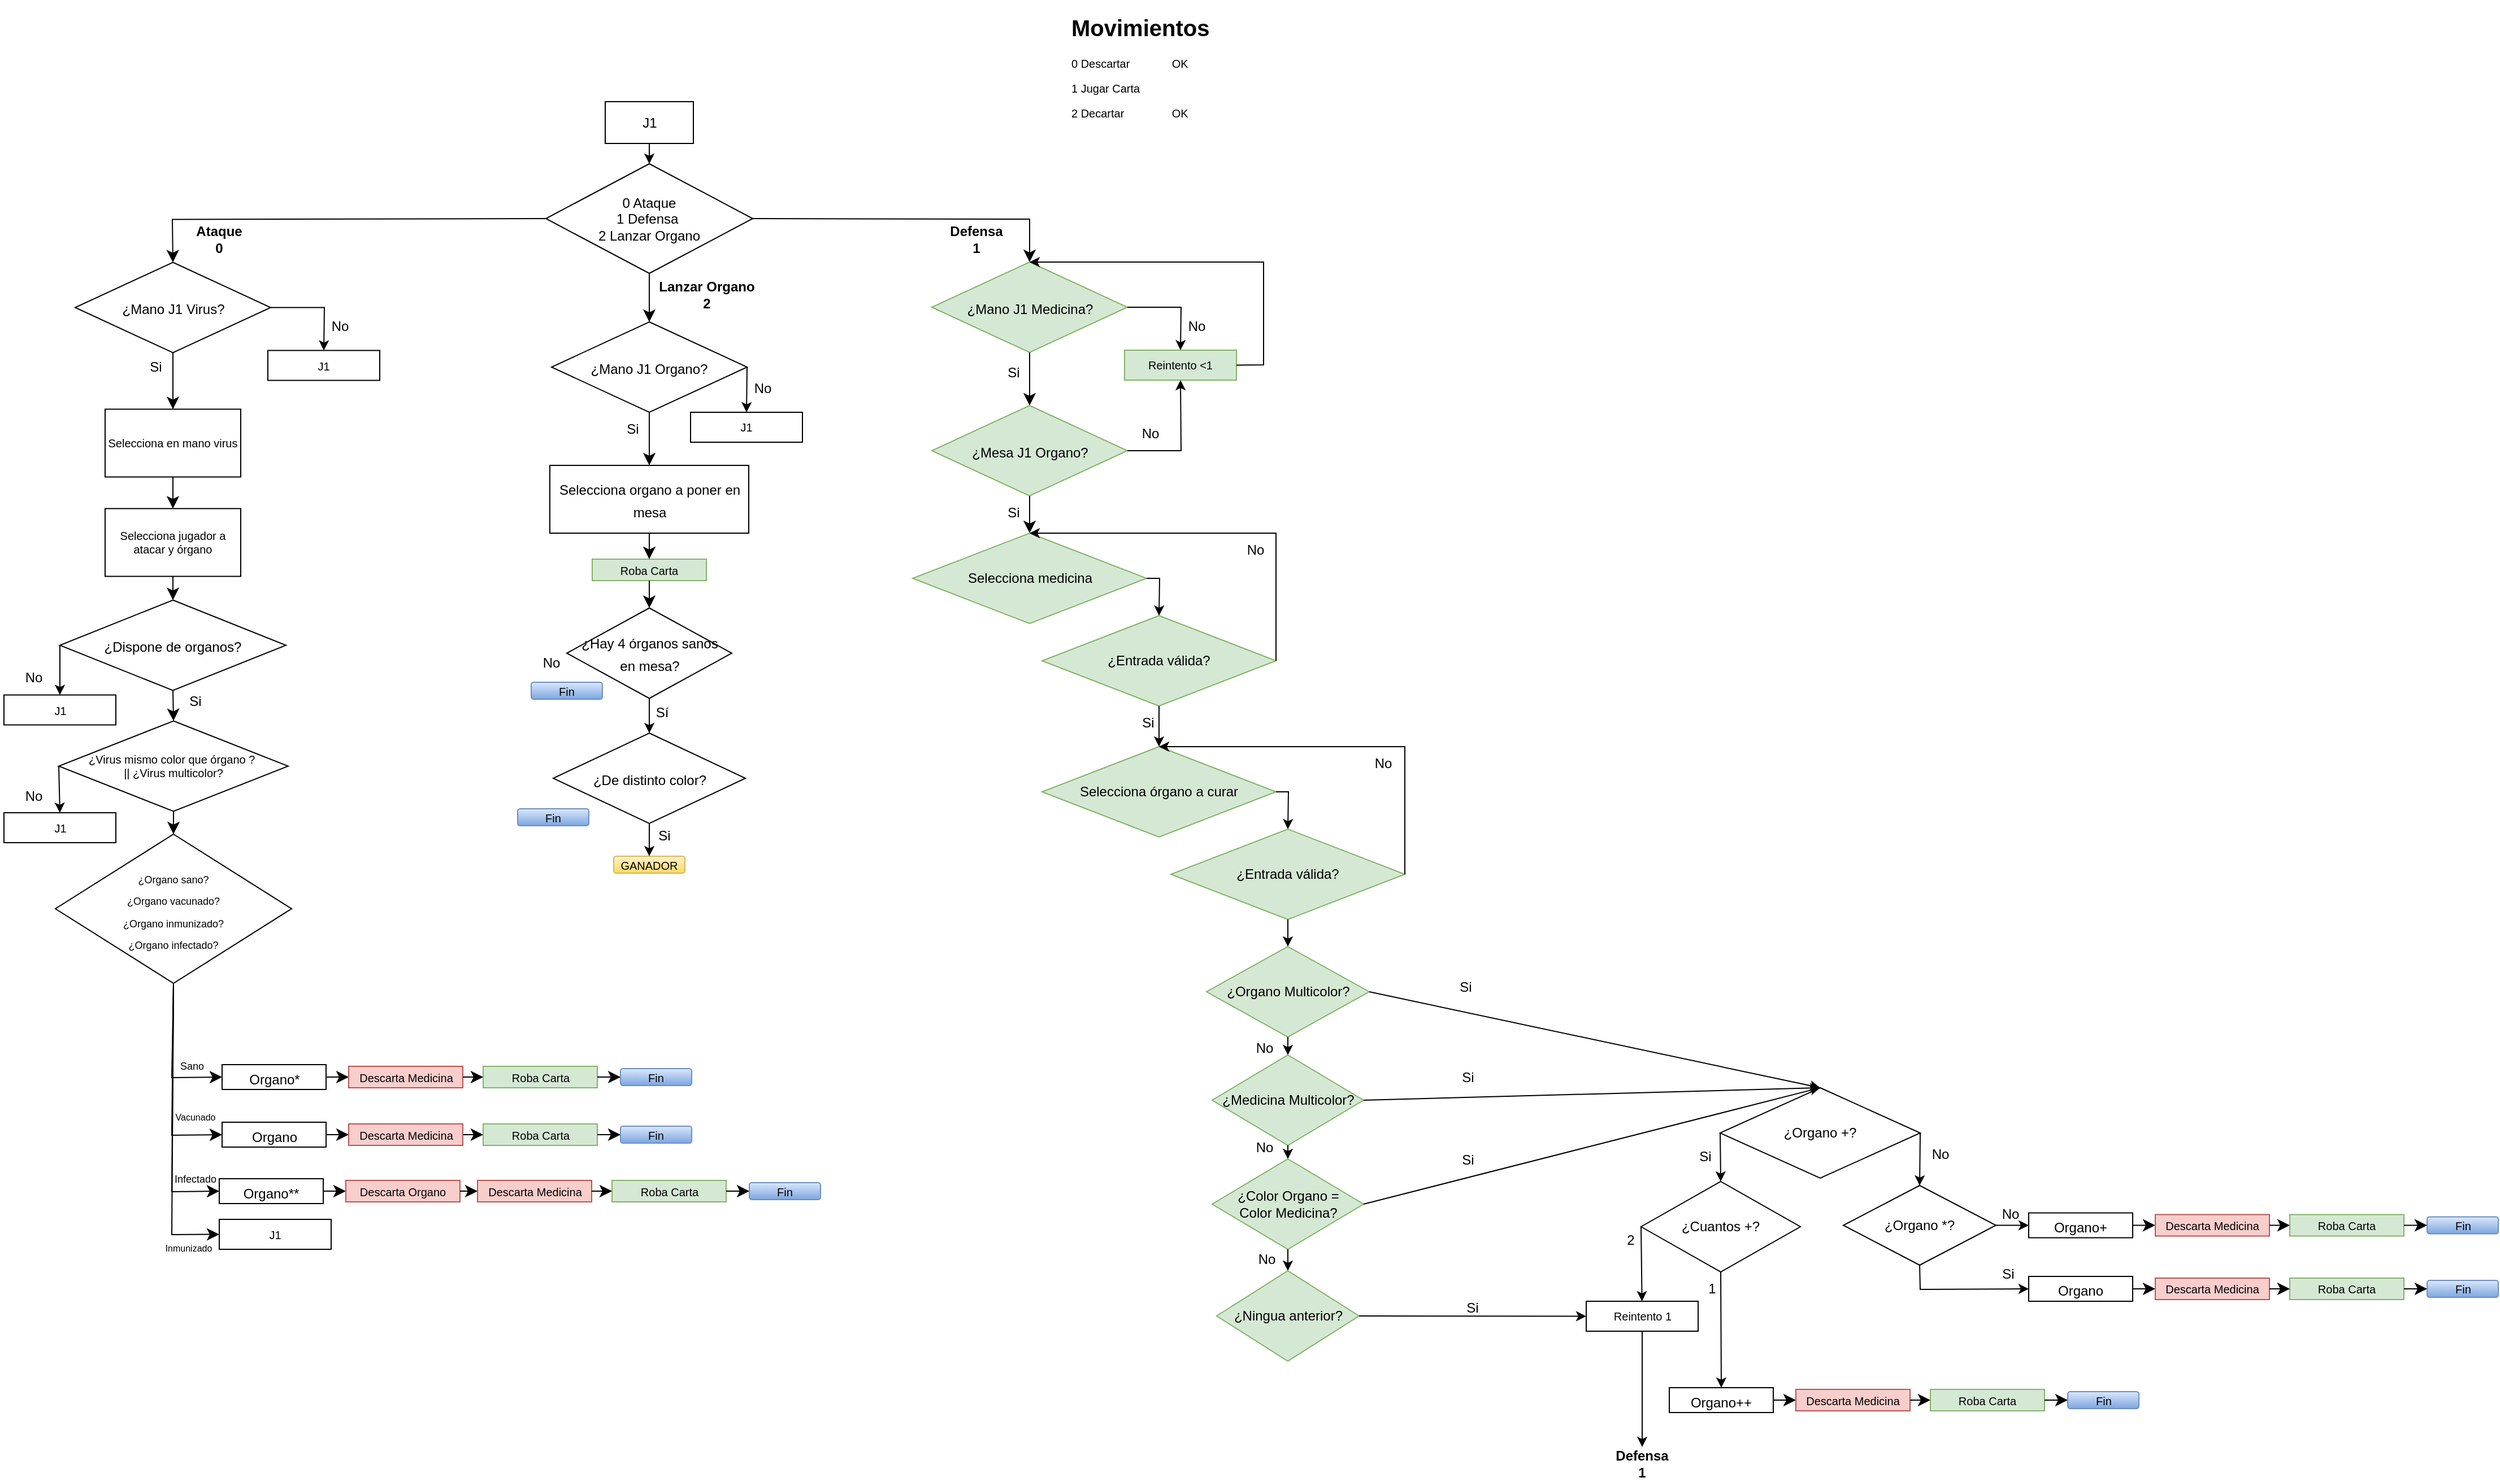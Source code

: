 <mxfile version="22.0.8" type="device">
  <diagram id="DTverVttlDTBrXVBLfVz" name="Página-1">
    <mxGraphModel dx="2035" dy="1084" grid="0" gridSize="10" guides="1" tooltips="1" connect="1" arrows="1" fold="1" page="0" pageScale="1" pageWidth="827" pageHeight="1169" math="0" shadow="0">
      <root>
        <mxCell id="0" />
        <mxCell id="1" parent="0" />
        <mxCell id="Z-ogfSPe9vWLpHwpSJG5-8" value="&lt;b&gt;Defensa&lt;br&gt;1&lt;br&gt;&lt;/b&gt;" style="text;html=1;strokeColor=none;fillColor=none;align=center;verticalAlign=middle;whiteSpace=wrap;rounded=0;" parent="1" vertex="1">
          <mxGeometry x="209" y="168" width="60" height="30" as="geometry" />
        </mxCell>
        <mxCell id="Z-ogfSPe9vWLpHwpSJG5-56" value="&lt;h1&gt;Movimientos&lt;/h1&gt;&lt;p&gt;0 Descartar&lt;span style=&quot;white-space: pre;&quot;&gt;&#x9;&lt;/span&gt;&lt;span style=&quot;white-space: pre;&quot;&gt;&#x9;&lt;/span&gt;OK&lt;/p&gt;&lt;p&gt;1 Jugar Carta&lt;span style=&quot;white-space: pre;&quot;&gt;&#x9;&lt;/span&gt;&lt;span style=&quot;white-space: pre;&quot;&gt;&#x9;&lt;/span&gt;&lt;/p&gt;&lt;p&gt;2 Decartar&lt;span style=&quot;white-space: pre;&quot;&gt;&#x9;&lt;/span&gt;&lt;span style=&quot;white-space: pre;&quot;&gt;&#x9;&lt;/span&gt;OK&lt;/p&gt;" style="text;html=1;strokeColor=none;fillColor=none;spacing=5;spacingTop=-20;whiteSpace=wrap;overflow=hidden;rounded=0;fontSize=10;" parent="1" vertex="1">
          <mxGeometry x="318" y="-19" width="190" height="120" as="geometry" />
        </mxCell>
        <mxCell id="TgOCkQb1jk0l3Reb4bXe-6" value="0 Ataque&lt;br style=&quot;border-color: var(--border-color); font-size: 16px;&quot;&gt;&lt;font style=&quot;font-size: 12px;&quot;&gt;1 Defensa&amp;nbsp;&lt;br style=&quot;border-color: var(--border-color);&quot;&gt;2 Lanzar Organo&lt;/font&gt;" style="rhombus;whiteSpace=wrap;html=1;" parent="1" vertex="1">
          <mxGeometry x="-142" y="116" width="183" height="97" as="geometry" />
        </mxCell>
        <mxCell id="TgOCkQb1jk0l3Reb4bXe-10" value="J1" style="rounded=0;whiteSpace=wrap;html=1;" parent="1" vertex="1">
          <mxGeometry x="-89.5" y="61" width="78" height="37" as="geometry" />
        </mxCell>
        <mxCell id="TgOCkQb1jk0l3Reb4bXe-11" value="" style="endArrow=classic;html=1;rounded=0;exitX=0.5;exitY=1;exitDx=0;exitDy=0;entryX=0.5;entryY=0;entryDx=0;entryDy=0;" parent="1" source="TgOCkQb1jk0l3Reb4bXe-10" target="TgOCkQb1jk0l3Reb4bXe-6" edge="1">
          <mxGeometry width="50" height="50" relative="1" as="geometry">
            <mxPoint x="-337.5" y="349" as="sourcePoint" />
            <mxPoint x="-50.5" y="100" as="targetPoint" />
          </mxGeometry>
        </mxCell>
        <mxCell id="TgOCkQb1jk0l3Reb4bXe-14" value="&lt;font style=&quot;font-size: 12px;&quot;&gt;¿Mano J1 Organo?&lt;/font&gt;" style="rhombus;whiteSpace=wrap;html=1;fontSize=16;" parent="1" vertex="1">
          <mxGeometry x="-137" y="256" width="173" height="80" as="geometry" />
        </mxCell>
        <mxCell id="TgOCkQb1jk0l3Reb4bXe-15" value="" style="endArrow=classic;html=1;rounded=0;fontSize=12;startSize=8;endSize=8;curved=1;exitX=0.5;exitY=1;exitDx=0;exitDy=0;" parent="1" source="TgOCkQb1jk0l3Reb4bXe-6" target="TgOCkQb1jk0l3Reb4bXe-14" edge="1">
          <mxGeometry width="50" height="50" relative="1" as="geometry">
            <mxPoint x="-157" y="578" as="sourcePoint" />
            <mxPoint x="-107" y="528" as="targetPoint" />
          </mxGeometry>
        </mxCell>
        <mxCell id="TgOCkQb1jk0l3Reb4bXe-16" value="&lt;b&gt;Lanzar Organo&lt;br&gt;2&lt;br&gt;&lt;/b&gt;" style="text;html=1;strokeColor=none;fillColor=none;align=center;verticalAlign=middle;whiteSpace=wrap;rounded=0;" parent="1" vertex="1">
          <mxGeometry x="-53" y="217" width="107" height="30" as="geometry" />
        </mxCell>
        <mxCell id="TgOCkQb1jk0l3Reb4bXe-19" value="J1" style="rounded=0;whiteSpace=wrap;html=1;fontSize=10;" parent="1" vertex="1">
          <mxGeometry x="-14" y="336" width="99" height="26.5" as="geometry" />
        </mxCell>
        <mxCell id="TgOCkQb1jk0l3Reb4bXe-20" value="" style="endArrow=classic;html=1;rounded=0;fontSize=10;exitX=1;exitY=0.5;exitDx=0;exitDy=0;entryX=0.5;entryY=0;entryDx=0;entryDy=0;" parent="1" source="TgOCkQb1jk0l3Reb4bXe-14" target="TgOCkQb1jk0l3Reb4bXe-19" edge="1">
          <mxGeometry width="50" height="50" relative="1" as="geometry">
            <mxPoint x="38" y="311" as="sourcePoint" />
            <mxPoint x="132.5" y="456.25" as="targetPoint" />
          </mxGeometry>
        </mxCell>
        <mxCell id="TgOCkQb1jk0l3Reb4bXe-21" value="No" style="text;html=1;strokeColor=none;fillColor=none;align=center;verticalAlign=middle;whiteSpace=wrap;rounded=0;" parent="1" vertex="1">
          <mxGeometry x="20" y="300" width="60" height="30" as="geometry" />
        </mxCell>
        <mxCell id="TgOCkQb1jk0l3Reb4bXe-22" value="" style="endArrow=classic;html=1;rounded=0;fontSize=12;startSize=8;endSize=8;curved=1;exitX=0.5;exitY=1;exitDx=0;exitDy=0;entryX=0.5;entryY=0;entryDx=0;entryDy=0;" parent="1" source="TgOCkQb1jk0l3Reb4bXe-14" target="TgOCkQb1jk0l3Reb4bXe-24" edge="1">
          <mxGeometry width="50" height="50" relative="1" as="geometry">
            <mxPoint x="-158" y="505" as="sourcePoint" />
            <mxPoint x="-50" y="407" as="targetPoint" />
          </mxGeometry>
        </mxCell>
        <mxCell id="TgOCkQb1jk0l3Reb4bXe-23" value="Si" style="text;html=1;strokeColor=none;fillColor=none;align=center;verticalAlign=middle;whiteSpace=wrap;rounded=0;" parent="1" vertex="1">
          <mxGeometry x="-95" y="336" width="60" height="30" as="geometry" />
        </mxCell>
        <mxCell id="TgOCkQb1jk0l3Reb4bXe-24" value="&lt;font style=&quot;font-size: 12px;&quot;&gt;Selecciona organo a poner en mesa&lt;/font&gt;" style="rounded=0;whiteSpace=wrap;html=1;fontSize=16;" parent="1" vertex="1">
          <mxGeometry x="-138.5" y="383" width="176" height="60" as="geometry" />
        </mxCell>
        <mxCell id="TgOCkQb1jk0l3Reb4bXe-25" value="&lt;font style=&quot;font-size: 12px;&quot;&gt;¿Hay 4 órganos sanos &lt;br&gt;en mesa?&lt;/font&gt;" style="rhombus;whiteSpace=wrap;html=1;fontSize=16;" parent="1" vertex="1">
          <mxGeometry x="-123.5" y="509.25" width="146" height="80" as="geometry" />
        </mxCell>
        <mxCell id="TgOCkQb1jk0l3Reb4bXe-27" value="Roba Carta" style="rounded=0;whiteSpace=wrap;html=1;fontSize=10;fillColor=#d5e8d4;strokeColor=#82b366;" parent="1" vertex="1">
          <mxGeometry x="-101" y="466" width="101" height="19" as="geometry" />
        </mxCell>
        <mxCell id="TgOCkQb1jk0l3Reb4bXe-28" value="" style="endArrow=classic;html=1;rounded=0;fontSize=12;startSize=8;endSize=8;curved=1;exitX=0.5;exitY=1;exitDx=0;exitDy=0;entryX=0.5;entryY=0;entryDx=0;entryDy=0;" parent="1" source="TgOCkQb1jk0l3Reb4bXe-24" target="TgOCkQb1jk0l3Reb4bXe-27" edge="1">
          <mxGeometry width="50" height="50" relative="1" as="geometry">
            <mxPoint x="-132" y="567" as="sourcePoint" />
            <mxPoint x="-82" y="517" as="targetPoint" />
          </mxGeometry>
        </mxCell>
        <mxCell id="TgOCkQb1jk0l3Reb4bXe-29" value="" style="endArrow=classic;html=1;rounded=0;fontSize=12;startSize=8;endSize=8;curved=1;exitX=0.5;exitY=1;exitDx=0;exitDy=0;entryX=0.5;entryY=0;entryDx=0;entryDy=0;" parent="1" source="TgOCkQb1jk0l3Reb4bXe-27" target="TgOCkQb1jk0l3Reb4bXe-25" edge="1">
          <mxGeometry width="50" height="50" relative="1" as="geometry">
            <mxPoint x="-232" y="578" as="sourcePoint" />
            <mxPoint x="-182" y="528" as="targetPoint" />
          </mxGeometry>
        </mxCell>
        <mxCell id="TgOCkQb1jk0l3Reb4bXe-30" value="Fin" style="rounded=1;whiteSpace=wrap;html=1;fontSize=10;fillColor=#dae8fc;gradientColor=#7ea6e0;strokeColor=#6c8ebf;" parent="1" vertex="1">
          <mxGeometry x="-155" y="575" width="63" height="15" as="geometry" />
        </mxCell>
        <mxCell id="TgOCkQb1jk0l3Reb4bXe-32" value="&lt;font style=&quot;font-size: 12px;&quot;&gt;No&lt;/font&gt;" style="text;html=1;strokeColor=none;fillColor=none;align=center;verticalAlign=middle;whiteSpace=wrap;rounded=0;fontSize=16;" parent="1" vertex="1">
          <mxGeometry x="-167" y="541" width="60" height="30" as="geometry" />
        </mxCell>
        <mxCell id="TgOCkQb1jk0l3Reb4bXe-33" value="" style="endArrow=classic;html=1;rounded=0;fontSize=10;exitX=0.5;exitY=1;exitDx=0;exitDy=0;entryX=0.5;entryY=0;entryDx=0;entryDy=0;" parent="1" source="TgOCkQb1jk0l3Reb4bXe-25" target="TgOCkQb1jk0l3Reb4bXe-36" edge="1">
          <mxGeometry width="50" height="50" relative="1" as="geometry">
            <mxPoint x="-49.5" y="595" as="sourcePoint" />
            <mxPoint x="-49" y="633" as="targetPoint" />
          </mxGeometry>
        </mxCell>
        <mxCell id="TgOCkQb1jk0l3Reb4bXe-34" value="Sí" style="text;html=1;strokeColor=none;fillColor=none;align=center;verticalAlign=middle;whiteSpace=wrap;rounded=0;" parent="1" vertex="1">
          <mxGeometry x="-69" y="587" width="60" height="30" as="geometry" />
        </mxCell>
        <mxCell id="TgOCkQb1jk0l3Reb4bXe-36" value="&lt;font style=&quot;font-size: 12px;&quot;&gt;¿De distinto color?&lt;/font&gt;" style="rhombus;whiteSpace=wrap;html=1;fontSize=16;" parent="1" vertex="1">
          <mxGeometry x="-135.5" y="620" width="170" height="80" as="geometry" />
        </mxCell>
        <mxCell id="TgOCkQb1jk0l3Reb4bXe-37" value="Fin" style="rounded=1;whiteSpace=wrap;html=1;fontSize=10;fillColor=#dae8fc;gradientColor=#7ea6e0;strokeColor=#6c8ebf;" parent="1" vertex="1">
          <mxGeometry x="-167" y="687" width="63" height="15" as="geometry" />
        </mxCell>
        <mxCell id="TgOCkQb1jk0l3Reb4bXe-41" value="GANADOR" style="rounded=1;whiteSpace=wrap;html=1;fontSize=10;fillColor=#fff2cc;strokeColor=#d6b656;gradientColor=#ffd966;" parent="1" vertex="1">
          <mxGeometry x="-82" y="729" width="63" height="15" as="geometry" />
        </mxCell>
        <mxCell id="TgOCkQb1jk0l3Reb4bXe-42" value="" style="endArrow=classic;html=1;rounded=0;fontSize=10;exitX=0.5;exitY=1;exitDx=0;exitDy=0;entryX=0.5;entryY=0;entryDx=0;entryDy=0;" parent="1" source="TgOCkQb1jk0l3Reb4bXe-36" target="TgOCkQb1jk0l3Reb4bXe-41" edge="1">
          <mxGeometry width="50" height="50" relative="1" as="geometry">
            <mxPoint x="-51" y="709" as="sourcePoint" />
            <mxPoint x="-197" y="784" as="targetPoint" />
          </mxGeometry>
        </mxCell>
        <mxCell id="TgOCkQb1jk0l3Reb4bXe-43" value="&lt;font style=&quot;font-size: 12px;&quot;&gt;Si&lt;/font&gt;" style="text;html=1;strokeColor=none;fillColor=none;align=center;verticalAlign=middle;whiteSpace=wrap;rounded=0;fontSize=16;" parent="1" vertex="1">
          <mxGeometry x="-67" y="694" width="60" height="30" as="geometry" />
        </mxCell>
        <mxCell id="TgOCkQb1jk0l3Reb4bXe-44" value="&lt;font style=&quot;font-size: 12px;&quot;&gt;¿Mano J1 Medicina?&lt;/font&gt;" style="rhombus;whiteSpace=wrap;html=1;fontSize=16;fillColor=#d5e8d4;strokeColor=#82b366;" parent="1" vertex="1">
          <mxGeometry x="199.5" y="203" width="173" height="80" as="geometry" />
        </mxCell>
        <mxCell id="TgOCkQb1jk0l3Reb4bXe-46" value="" style="endArrow=classic;html=1;rounded=0;fontSize=12;startSize=8;endSize=8;curved=1;exitX=0.5;exitY=1;exitDx=0;exitDy=0;entryX=0.5;entryY=0;entryDx=0;entryDy=0;" parent="1" source="TgOCkQb1jk0l3Reb4bXe-44" target="TgOCkQb1jk0l3Reb4bXe-231" edge="1">
          <mxGeometry width="50" height="50" relative="1" as="geometry">
            <mxPoint x="405" y="371" as="sourcePoint" />
            <mxPoint x="285.5" y="305.0" as="targetPoint" />
          </mxGeometry>
        </mxCell>
        <mxCell id="TgOCkQb1jk0l3Reb4bXe-47" value="" style="endArrow=classic;html=1;rounded=0;fontSize=12;startSize=8;endSize=8;entryX=0.5;entryY=0;entryDx=0;entryDy=0;exitX=1;exitY=0.5;exitDx=0;exitDy=0;" parent="1" source="TgOCkQb1jk0l3Reb4bXe-6" target="TgOCkQb1jk0l3Reb4bXe-44" edge="1">
          <mxGeometry width="50" height="50" relative="1" as="geometry">
            <mxPoint x="102" y="251" as="sourcePoint" />
            <mxPoint x="152" y="201" as="targetPoint" />
            <Array as="points">
              <mxPoint x="286" y="165" />
            </Array>
          </mxGeometry>
        </mxCell>
        <mxCell id="TgOCkQb1jk0l3Reb4bXe-49" value="Reintento &amp;lt;1" style="rounded=0;whiteSpace=wrap;html=1;fontSize=10;fillColor=#d5e8d4;strokeColor=#82b366;" parent="1" vertex="1">
          <mxGeometry x="370" y="281" width="99" height="26.5" as="geometry" />
        </mxCell>
        <mxCell id="TgOCkQb1jk0l3Reb4bXe-50" value="" style="endArrow=classic;html=1;rounded=0;fontSize=10;exitX=1;exitY=0.5;exitDx=0;exitDy=0;entryX=0.5;entryY=0;entryDx=0;entryDy=0;" parent="1" source="TgOCkQb1jk0l3Reb4bXe-44" target="TgOCkQb1jk0l3Reb4bXe-49" edge="1">
          <mxGeometry width="50" height="50" relative="1" as="geometry">
            <mxPoint x="420" y="241" as="sourcePoint" />
            <mxPoint x="516.5" y="401.25" as="targetPoint" />
            <Array as="points">
              <mxPoint x="420" y="243" />
            </Array>
          </mxGeometry>
        </mxCell>
        <mxCell id="TgOCkQb1jk0l3Reb4bXe-51" value="No" style="text;html=1;strokeColor=none;fillColor=none;align=center;verticalAlign=middle;whiteSpace=wrap;rounded=0;" parent="1" vertex="1">
          <mxGeometry x="404" y="245" width="60" height="30" as="geometry" />
        </mxCell>
        <mxCell id="TgOCkQb1jk0l3Reb4bXe-52" value="Si" style="text;html=1;strokeColor=none;fillColor=none;align=center;verticalAlign=middle;whiteSpace=wrap;rounded=0;" parent="1" vertex="1">
          <mxGeometry x="242" y="286" width="60" height="30" as="geometry" />
        </mxCell>
        <mxCell id="TgOCkQb1jk0l3Reb4bXe-169" value="&lt;b&gt;Ataque&lt;br&gt;0&lt;br&gt;&lt;/b&gt;" style="text;html=1;strokeColor=none;fillColor=none;align=center;verticalAlign=middle;whiteSpace=wrap;rounded=0;" parent="1" vertex="1">
          <mxGeometry x="-461.5" y="168.25" width="60" height="30" as="geometry" />
        </mxCell>
        <mxCell id="TgOCkQb1jk0l3Reb4bXe-170" value="&lt;font style=&quot;font-size: 12px;&quot;&gt;¿Mano J1 Virus?&lt;/font&gt;" style="rhombus;whiteSpace=wrap;html=1;fontSize=16;" parent="1" vertex="1">
          <mxGeometry x="-558.5" y="203.25" width="173" height="80" as="geometry" />
        </mxCell>
        <mxCell id="TgOCkQb1jk0l3Reb4bXe-171" value="" style="endArrow=classic;html=1;rounded=0;fontSize=12;startSize=8;endSize=8;curved=1;exitX=0.5;exitY=1;exitDx=0;exitDy=0;entryX=0.5;entryY=0;entryDx=0;entryDy=0;" parent="1" source="TgOCkQb1jk0l3Reb4bXe-170" target="TgOCkQb1jk0l3Reb4bXe-177" edge="1">
          <mxGeometry width="50" height="50" relative="1" as="geometry">
            <mxPoint x="-353" y="371.25" as="sourcePoint" />
            <mxPoint x="-472" y="305.25" as="targetPoint" />
          </mxGeometry>
        </mxCell>
        <mxCell id="TgOCkQb1jk0l3Reb4bXe-172" value="J1" style="rounded=0;whiteSpace=wrap;html=1;fontSize=10;" parent="1" vertex="1">
          <mxGeometry x="-388" y="281.25" width="99" height="26.5" as="geometry" />
        </mxCell>
        <mxCell id="TgOCkQb1jk0l3Reb4bXe-173" value="" style="endArrow=classic;html=1;rounded=0;fontSize=10;exitX=1;exitY=0.5;exitDx=0;exitDy=0;entryX=0.5;entryY=0;entryDx=0;entryDy=0;" parent="1" source="TgOCkQb1jk0l3Reb4bXe-170" target="TgOCkQb1jk0l3Reb4bXe-172" edge="1">
          <mxGeometry width="50" height="50" relative="1" as="geometry">
            <mxPoint x="-338" y="241.25" as="sourcePoint" />
            <mxPoint x="-241.5" y="401.5" as="targetPoint" />
            <Array as="points">
              <mxPoint x="-338" y="243.25" />
            </Array>
          </mxGeometry>
        </mxCell>
        <mxCell id="TgOCkQb1jk0l3Reb4bXe-174" value="No" style="text;html=1;strokeColor=none;fillColor=none;align=center;verticalAlign=middle;whiteSpace=wrap;rounded=0;" parent="1" vertex="1">
          <mxGeometry x="-354" y="245.25" width="60" height="30" as="geometry" />
        </mxCell>
        <mxCell id="TgOCkQb1jk0l3Reb4bXe-175" value="Si" style="text;html=1;strokeColor=none;fillColor=none;align=center;verticalAlign=middle;whiteSpace=wrap;rounded=0;" parent="1" vertex="1">
          <mxGeometry x="-517.5" y="281.25" width="60" height="30" as="geometry" />
        </mxCell>
        <mxCell id="TgOCkQb1jk0l3Reb4bXe-176" value="" style="endArrow=classic;html=1;rounded=0;fontSize=12;startSize=8;endSize=8;exitX=0;exitY=0.5;exitDx=0;exitDy=0;entryX=0.5;entryY=0;entryDx=0;entryDy=0;" parent="1" source="TgOCkQb1jk0l3Reb4bXe-6" target="TgOCkQb1jk0l3Reb4bXe-170" edge="1">
          <mxGeometry width="50" height="50" relative="1" as="geometry">
            <mxPoint x="-136.5" y="164.75" as="sourcePoint" />
            <mxPoint x="-592.5" y="519.25" as="targetPoint" />
            <Array as="points">
              <mxPoint x="-472.5" y="165.25" />
            </Array>
          </mxGeometry>
        </mxCell>
        <mxCell id="TgOCkQb1jk0l3Reb4bXe-177" value="Selecciona en mano virus" style="rounded=0;whiteSpace=wrap;html=1;fontSize=10;" parent="1" vertex="1">
          <mxGeometry x="-532" y="333.25" width="120" height="60" as="geometry" />
        </mxCell>
        <mxCell id="TgOCkQb1jk0l3Reb4bXe-178" value="Selecciona jugador a atacar y órgano" style="rounded=0;whiteSpace=wrap;html=1;fontSize=10;" parent="1" vertex="1">
          <mxGeometry x="-532" y="421.25" width="120" height="60" as="geometry" />
        </mxCell>
        <mxCell id="TgOCkQb1jk0l3Reb4bXe-179" value="" style="endArrow=classic;html=1;rounded=0;fontSize=12;startSize=8;endSize=8;curved=1;exitX=0.5;exitY=1;exitDx=0;exitDy=0;" parent="1" source="TgOCkQb1jk0l3Reb4bXe-177" target="TgOCkQb1jk0l3Reb4bXe-178" edge="1">
          <mxGeometry width="50" height="50" relative="1" as="geometry">
            <mxPoint x="-478.5" y="404.25" as="sourcePoint" />
            <mxPoint x="-609.5" y="610.25" as="targetPoint" />
          </mxGeometry>
        </mxCell>
        <mxCell id="TgOCkQb1jk0l3Reb4bXe-180" value="¿Virus mismo color que órgano ?&amp;nbsp;&lt;br&gt;|| ¿Virus multicolor?" style="rhombus;whiteSpace=wrap;html=1;fontSize=10;" parent="1" vertex="1">
          <mxGeometry x="-573" y="609.25" width="203" height="80" as="geometry" />
        </mxCell>
        <mxCell id="TgOCkQb1jk0l3Reb4bXe-182" value="&lt;font style=&quot;font-size: 9px;&quot;&gt;¿Organo sano?&lt;br&gt;¿Organo vacunado?&lt;br&gt;¿Organo inmunizado?&lt;br&gt;¿Organo infectado?&lt;br&gt;&lt;/font&gt;" style="rhombus;whiteSpace=wrap;html=1;fontSize=16;" parent="1" vertex="1">
          <mxGeometry x="-576" y="709.5" width="209" height="132" as="geometry" />
        </mxCell>
        <mxCell id="TgOCkQb1jk0l3Reb4bXe-183" value="" style="endArrow=classic;html=1;rounded=0;fontSize=12;startSize=8;endSize=8;curved=1;exitX=0.5;exitY=1;exitDx=0;exitDy=0;entryX=0.5;entryY=0;entryDx=0;entryDy=0;" parent="1" source="TgOCkQb1jk0l3Reb4bXe-180" target="TgOCkQb1jk0l3Reb4bXe-182" edge="1">
          <mxGeometry width="50" height="50" relative="1" as="geometry">
            <mxPoint x="-559" y="893" as="sourcePoint" />
            <mxPoint x="-509" y="843" as="targetPoint" />
          </mxGeometry>
        </mxCell>
        <mxCell id="TgOCkQb1jk0l3Reb4bXe-184" value="&lt;font style=&quot;font-size: 8px;&quot;&gt;Vacunado&lt;/font&gt;" style="text;html=1;strokeColor=none;fillColor=none;align=center;verticalAlign=middle;whiteSpace=wrap;rounded=0;fontSize=16;" parent="1" vertex="1">
          <mxGeometry x="-482" y="942" width="60" height="30" as="geometry" />
        </mxCell>
        <mxCell id="TgOCkQb1jk0l3Reb4bXe-185" value="&lt;font style=&quot;font-size: 8px;&quot;&gt;Inmunizado&lt;/font&gt;" style="text;html=1;strokeColor=none;fillColor=none;align=center;verticalAlign=middle;whiteSpace=wrap;rounded=0;fontSize=16;" parent="1" vertex="1">
          <mxGeometry x="-488.5" y="1058" width="60" height="30" as="geometry" />
        </mxCell>
        <mxCell id="TgOCkQb1jk0l3Reb4bXe-186" value="" style="endArrow=classic;html=1;rounded=0;fontSize=12;startSize=8;endSize=8;exitX=0.5;exitY=1;exitDx=0;exitDy=0;entryX=0;entryY=0.5;entryDx=0;entryDy=0;" parent="1" source="TgOCkQb1jk0l3Reb4bXe-182" target="TgOCkQb1jk0l3Reb4bXe-188" edge="1">
          <mxGeometry width="50" height="50" relative="1" as="geometry">
            <mxPoint x="-479" y="1003.5" as="sourcePoint" />
            <mxPoint x="-426" y="1026.5" as="targetPoint" />
            <Array as="points">
              <mxPoint x="-473" y="1026" />
            </Array>
          </mxGeometry>
        </mxCell>
        <mxCell id="TgOCkQb1jk0l3Reb4bXe-187" value="&lt;font style=&quot;font-size: 9px;&quot;&gt;Infectado&lt;/font&gt;" style="text;html=1;strokeColor=none;fillColor=none;align=center;verticalAlign=middle;whiteSpace=wrap;rounded=0;fontSize=16;" parent="1" vertex="1">
          <mxGeometry x="-482.5" y="997" width="60" height="30" as="geometry" />
        </mxCell>
        <mxCell id="TgOCkQb1jk0l3Reb4bXe-188" value="&lt;font style=&quot;font-size: 12px;&quot;&gt;Organo**&lt;/font&gt;" style="rounded=0;whiteSpace=wrap;html=1;fontSize=16;" parent="1" vertex="1">
          <mxGeometry x="-431" y="1014.5" width="92" height="22" as="geometry" />
        </mxCell>
        <mxCell id="TgOCkQb1jk0l3Reb4bXe-189" value="" style="endArrow=classic;html=1;rounded=0;fontSize=12;startSize=8;endSize=8;curved=1;entryX=0;entryY=0.5;entryDx=0;entryDy=0;exitX=1;exitY=0.5;exitDx=0;exitDy=0;" parent="1" source="TgOCkQb1jk0l3Reb4bXe-188" target="TgOCkQb1jk0l3Reb4bXe-190" edge="1">
          <mxGeometry width="50" height="50" relative="1" as="geometry">
            <mxPoint x="-458" y="1115.5" as="sourcePoint" />
            <mxPoint x="-322" y="1025.5" as="targetPoint" />
          </mxGeometry>
        </mxCell>
        <mxCell id="TgOCkQb1jk0l3Reb4bXe-190" value="Descarta Organo" style="rounded=0;whiteSpace=wrap;html=1;fontSize=10;fillColor=#f8cecc;strokeColor=#b85450;" parent="1" vertex="1">
          <mxGeometry x="-319" y="1016" width="101" height="19" as="geometry" />
        </mxCell>
        <mxCell id="TgOCkQb1jk0l3Reb4bXe-191" value="Descarta Medicina" style="rounded=0;whiteSpace=wrap;html=1;fontSize=10;fillColor=#f8cecc;strokeColor=#b85450;" parent="1" vertex="1">
          <mxGeometry x="-202.5" y="1016" width="101" height="19" as="geometry" />
        </mxCell>
        <mxCell id="TgOCkQb1jk0l3Reb4bXe-192" value="" style="endArrow=classic;html=1;rounded=0;fontSize=12;startSize=8;endSize=8;curved=1;entryX=0;entryY=0.5;entryDx=0;entryDy=0;exitX=1;exitY=0.5;exitDx=0;exitDy=0;" parent="1" source="TgOCkQb1jk0l3Reb4bXe-190" target="TgOCkQb1jk0l3Reb4bXe-191" edge="1">
          <mxGeometry width="50" height="50" relative="1" as="geometry">
            <mxPoint x="-438.5" y="1069" as="sourcePoint" />
            <mxPoint x="-388.5" y="1019" as="targetPoint" />
          </mxGeometry>
        </mxCell>
        <mxCell id="TgOCkQb1jk0l3Reb4bXe-193" value="Roba Carta" style="rounded=0;whiteSpace=wrap;html=1;fontSize=10;fillColor=#d5e8d4;strokeColor=#82b366;" parent="1" vertex="1">
          <mxGeometry x="-83.5" y="1016" width="101" height="19" as="geometry" />
        </mxCell>
        <mxCell id="TgOCkQb1jk0l3Reb4bXe-194" value="" style="endArrow=classic;html=1;rounded=0;fontSize=12;startSize=8;endSize=8;curved=1;entryX=0;entryY=0.5;entryDx=0;entryDy=0;exitX=1;exitY=0.5;exitDx=0;exitDy=0;" parent="1" source="TgOCkQb1jk0l3Reb4bXe-191" target="TgOCkQb1jk0l3Reb4bXe-193" edge="1">
          <mxGeometry width="50" height="50" relative="1" as="geometry">
            <mxPoint x="-97.5" y="1025.5" as="sourcePoint" />
            <mxPoint x="-159.5" y="1065.5" as="targetPoint" />
          </mxGeometry>
        </mxCell>
        <mxCell id="TgOCkQb1jk0l3Reb4bXe-195" value="Fin" style="rounded=1;whiteSpace=wrap;html=1;fontSize=10;fillColor=#dae8fc;gradientColor=#7ea6e0;strokeColor=#6c8ebf;" parent="1" vertex="1">
          <mxGeometry x="38" y="1018" width="63" height="15" as="geometry" />
        </mxCell>
        <mxCell id="TgOCkQb1jk0l3Reb4bXe-196" value="" style="endArrow=classic;html=1;rounded=0;fontSize=12;startSize=8;endSize=8;curved=1;entryX=0;entryY=0.5;entryDx=0;entryDy=0;exitX=1;exitY=0.5;exitDx=0;exitDy=0;" parent="1" source="TgOCkQb1jk0l3Reb4bXe-193" target="TgOCkQb1jk0l3Reb4bXe-195" edge="1">
          <mxGeometry width="50" height="50" relative="1" as="geometry">
            <mxPoint x="-37.5" y="1111.5" as="sourcePoint" />
            <mxPoint x="30" y="1025.5" as="targetPoint" />
          </mxGeometry>
        </mxCell>
        <mxCell id="TgOCkQb1jk0l3Reb4bXe-197" style="edgeStyle=none;curved=1;rounded=0;orthogonalLoop=1;jettySize=auto;html=1;entryX=1;entryY=0.5;entryDx=0;entryDy=0;fontSize=12;startSize=8;endSize=8;" parent="1" source="TgOCkQb1jk0l3Reb4bXe-191" target="TgOCkQb1jk0l3Reb4bXe-191" edge="1">
          <mxGeometry relative="1" as="geometry" />
        </mxCell>
        <mxCell id="TgOCkQb1jk0l3Reb4bXe-198" value="" style="endArrow=classic;html=1;rounded=0;fontSize=12;startSize=8;endSize=8;exitX=0.5;exitY=1;exitDx=0;exitDy=0;entryX=0;entryY=0.5;entryDx=0;entryDy=0;" parent="1" source="TgOCkQb1jk0l3Reb4bXe-182" target="TgOCkQb1jk0l3Reb4bXe-199" edge="1">
          <mxGeometry width="50" height="50" relative="1" as="geometry">
            <mxPoint x="-476.5" y="953.5" as="sourcePoint" />
            <mxPoint x="-423.5" y="976.5" as="targetPoint" />
            <Array as="points">
              <mxPoint x="-473" y="976" />
            </Array>
          </mxGeometry>
        </mxCell>
        <mxCell id="TgOCkQb1jk0l3Reb4bXe-199" value="&lt;font style=&quot;font-size: 12px;&quot;&gt;Organo&lt;/font&gt;" style="rounded=0;whiteSpace=wrap;html=1;fontSize=16;" parent="1" vertex="1">
          <mxGeometry x="-428.5" y="964.5" width="92" height="22" as="geometry" />
        </mxCell>
        <mxCell id="TgOCkQb1jk0l3Reb4bXe-200" value="" style="endArrow=classic;html=1;rounded=0;fontSize=12;startSize=8;endSize=8;curved=1;entryX=0;entryY=0.5;entryDx=0;entryDy=0;exitX=1;exitY=0.5;exitDx=0;exitDy=0;" parent="1" source="TgOCkQb1jk0l3Reb4bXe-199" target="TgOCkQb1jk0l3Reb4bXe-201" edge="1">
          <mxGeometry width="50" height="50" relative="1" as="geometry">
            <mxPoint x="-455.5" y="1065.5" as="sourcePoint" />
            <mxPoint x="-316.5" y="975.5" as="targetPoint" />
          </mxGeometry>
        </mxCell>
        <mxCell id="TgOCkQb1jk0l3Reb4bXe-201" value="Descarta Medicina" style="rounded=0;whiteSpace=wrap;html=1;fontSize=10;fillColor=#f8cecc;strokeColor=#b85450;" parent="1" vertex="1">
          <mxGeometry x="-316.5" y="966" width="101" height="19" as="geometry" />
        </mxCell>
        <mxCell id="TgOCkQb1jk0l3Reb4bXe-202" value="Roba Carta" style="rounded=0;whiteSpace=wrap;html=1;fontSize=10;fillColor=#d5e8d4;strokeColor=#82b366;" parent="1" vertex="1">
          <mxGeometry x="-197.5" y="966" width="101" height="19" as="geometry" />
        </mxCell>
        <mxCell id="TgOCkQb1jk0l3Reb4bXe-203" value="" style="endArrow=classic;html=1;rounded=0;fontSize=12;startSize=8;endSize=8;curved=1;entryX=0;entryY=0.5;entryDx=0;entryDy=0;exitX=1;exitY=0.5;exitDx=0;exitDy=0;" parent="1" source="TgOCkQb1jk0l3Reb4bXe-201" target="TgOCkQb1jk0l3Reb4bXe-202" edge="1">
          <mxGeometry width="50" height="50" relative="1" as="geometry">
            <mxPoint x="-211.5" y="975.5" as="sourcePoint" />
            <mxPoint x="-273.5" y="1015.5" as="targetPoint" />
          </mxGeometry>
        </mxCell>
        <mxCell id="TgOCkQb1jk0l3Reb4bXe-204" value="Fin" style="rounded=1;whiteSpace=wrap;html=1;fontSize=10;fillColor=#dae8fc;gradientColor=#7ea6e0;strokeColor=#6c8ebf;" parent="1" vertex="1">
          <mxGeometry x="-76" y="968" width="63" height="15" as="geometry" />
        </mxCell>
        <mxCell id="TgOCkQb1jk0l3Reb4bXe-205" value="" style="endArrow=classic;html=1;rounded=0;fontSize=12;startSize=8;endSize=8;curved=1;entryX=0;entryY=0.5;entryDx=0;entryDy=0;exitX=1;exitY=0.5;exitDx=0;exitDy=0;" parent="1" source="TgOCkQb1jk0l3Reb4bXe-202" target="TgOCkQb1jk0l3Reb4bXe-204" edge="1">
          <mxGeometry width="50" height="50" relative="1" as="geometry">
            <mxPoint x="-151.5" y="1061.5" as="sourcePoint" />
            <mxPoint x="-84" y="975.5" as="targetPoint" />
          </mxGeometry>
        </mxCell>
        <mxCell id="TgOCkQb1jk0l3Reb4bXe-206" style="edgeStyle=none;curved=1;rounded=0;orthogonalLoop=1;jettySize=auto;html=1;entryX=1;entryY=0.5;entryDx=0;entryDy=0;fontSize=12;startSize=8;endSize=8;" parent="1" source="TgOCkQb1jk0l3Reb4bXe-201" target="TgOCkQb1jk0l3Reb4bXe-201" edge="1">
          <mxGeometry relative="1" as="geometry" />
        </mxCell>
        <mxCell id="TgOCkQb1jk0l3Reb4bXe-207" value="" style="endArrow=classic;html=1;rounded=0;fontSize=12;startSize=8;endSize=8;exitX=0.5;exitY=1;exitDx=0;exitDy=0;entryX=0;entryY=0.5;entryDx=0;entryDy=0;" parent="1" source="TgOCkQb1jk0l3Reb4bXe-182" target="TgOCkQb1jk0l3Reb4bXe-208" edge="1">
          <mxGeometry width="50" height="50" relative="1" as="geometry">
            <mxPoint x="-476.5" y="902.5" as="sourcePoint" />
            <mxPoint x="-423.5" y="925.5" as="targetPoint" />
            <Array as="points">
              <mxPoint x="-473" y="925" />
            </Array>
          </mxGeometry>
        </mxCell>
        <mxCell id="TgOCkQb1jk0l3Reb4bXe-208" value="&lt;font style=&quot;font-size: 12px;&quot;&gt;Organo*&lt;/font&gt;" style="rounded=0;whiteSpace=wrap;html=1;fontSize=16;" parent="1" vertex="1">
          <mxGeometry x="-428.5" y="913.5" width="92" height="22" as="geometry" />
        </mxCell>
        <mxCell id="TgOCkQb1jk0l3Reb4bXe-209" value="" style="endArrow=classic;html=1;rounded=0;fontSize=12;startSize=8;endSize=8;curved=1;entryX=0;entryY=0.5;entryDx=0;entryDy=0;exitX=1;exitY=0.5;exitDx=0;exitDy=0;" parent="1" source="TgOCkQb1jk0l3Reb4bXe-208" target="TgOCkQb1jk0l3Reb4bXe-210" edge="1">
          <mxGeometry width="50" height="50" relative="1" as="geometry">
            <mxPoint x="-455.5" y="1014.5" as="sourcePoint" />
            <mxPoint x="-316.5" y="924.5" as="targetPoint" />
          </mxGeometry>
        </mxCell>
        <mxCell id="TgOCkQb1jk0l3Reb4bXe-210" value="Descarta Medicina" style="rounded=0;whiteSpace=wrap;html=1;fontSize=10;fillColor=#f8cecc;strokeColor=#b85450;" parent="1" vertex="1">
          <mxGeometry x="-316.5" y="915" width="101" height="19" as="geometry" />
        </mxCell>
        <mxCell id="TgOCkQb1jk0l3Reb4bXe-211" value="Roba Carta" style="rounded=0;whiteSpace=wrap;html=1;fontSize=10;fillColor=#d5e8d4;strokeColor=#82b366;" parent="1" vertex="1">
          <mxGeometry x="-197.5" y="915" width="101" height="19" as="geometry" />
        </mxCell>
        <mxCell id="TgOCkQb1jk0l3Reb4bXe-212" value="" style="endArrow=classic;html=1;rounded=0;fontSize=12;startSize=8;endSize=8;curved=1;entryX=0;entryY=0.5;entryDx=0;entryDy=0;exitX=1;exitY=0.5;exitDx=0;exitDy=0;" parent="1" source="TgOCkQb1jk0l3Reb4bXe-210" target="TgOCkQb1jk0l3Reb4bXe-211" edge="1">
          <mxGeometry width="50" height="50" relative="1" as="geometry">
            <mxPoint x="-211.5" y="924.5" as="sourcePoint" />
            <mxPoint x="-273.5" y="964.5" as="targetPoint" />
          </mxGeometry>
        </mxCell>
        <mxCell id="TgOCkQb1jk0l3Reb4bXe-213" value="Fin" style="rounded=1;whiteSpace=wrap;html=1;fontSize=10;fillColor=#dae8fc;gradientColor=#7ea6e0;strokeColor=#6c8ebf;" parent="1" vertex="1">
          <mxGeometry x="-76" y="917" width="63" height="15" as="geometry" />
        </mxCell>
        <mxCell id="TgOCkQb1jk0l3Reb4bXe-214" value="" style="endArrow=classic;html=1;rounded=0;fontSize=12;startSize=8;endSize=8;curved=1;entryX=0;entryY=0.5;entryDx=0;entryDy=0;exitX=1;exitY=0.5;exitDx=0;exitDy=0;" parent="1" source="TgOCkQb1jk0l3Reb4bXe-211" target="TgOCkQb1jk0l3Reb4bXe-213" edge="1">
          <mxGeometry width="50" height="50" relative="1" as="geometry">
            <mxPoint x="-151.5" y="1010.5" as="sourcePoint" />
            <mxPoint x="-84" y="924.5" as="targetPoint" />
          </mxGeometry>
        </mxCell>
        <mxCell id="TgOCkQb1jk0l3Reb4bXe-215" style="edgeStyle=none;curved=1;rounded=0;orthogonalLoop=1;jettySize=auto;html=1;entryX=1;entryY=0.5;entryDx=0;entryDy=0;fontSize=12;startSize=8;endSize=8;" parent="1" source="TgOCkQb1jk0l3Reb4bXe-210" target="TgOCkQb1jk0l3Reb4bXe-210" edge="1">
          <mxGeometry relative="1" as="geometry" />
        </mxCell>
        <mxCell id="TgOCkQb1jk0l3Reb4bXe-216" value="&lt;font style=&quot;font-size: 9px;&quot;&gt;Sano&lt;/font&gt;" style="text;html=1;strokeColor=none;fillColor=none;align=center;verticalAlign=middle;whiteSpace=wrap;rounded=0;fontSize=16;" parent="1" vertex="1">
          <mxGeometry x="-485" y="897" width="60" height="30" as="geometry" />
        </mxCell>
        <mxCell id="TgOCkQb1jk0l3Reb4bXe-217" value="" style="endArrow=classic;html=1;rounded=0;fontSize=12;startSize=8;endSize=8;exitX=0.5;exitY=1;exitDx=0;exitDy=0;entryX=0;entryY=0.5;entryDx=0;entryDy=0;" parent="1" source="TgOCkQb1jk0l3Reb4bXe-182" target="TgOCkQb1jk0l3Reb4bXe-218" edge="1">
          <mxGeometry width="50" height="50" relative="1" as="geometry">
            <mxPoint x="-469.5" y="1023" as="sourcePoint" />
            <mxPoint x="-416.5" y="1064.5" as="targetPoint" />
            <Array as="points">
              <mxPoint x="-473" y="1064" />
            </Array>
          </mxGeometry>
        </mxCell>
        <mxCell id="TgOCkQb1jk0l3Reb4bXe-218" value="J1" style="rounded=0;whiteSpace=wrap;html=1;fontSize=10;" parent="1" vertex="1">
          <mxGeometry x="-431" y="1050.5" width="99" height="26.5" as="geometry" />
        </mxCell>
        <mxCell id="TgOCkQb1jk0l3Reb4bXe-219" value="J1" style="rounded=0;whiteSpace=wrap;html=1;fontSize=10;" parent="1" vertex="1">
          <mxGeometry x="-621.5" y="690.5" width="99" height="26.5" as="geometry" />
        </mxCell>
        <mxCell id="TgOCkQb1jk0l3Reb4bXe-220" value="" style="endArrow=classic;html=1;rounded=0;fontSize=10;exitX=0;exitY=0.5;exitDx=0;exitDy=0;entryX=0.5;entryY=0;entryDx=0;entryDy=0;" parent="1" source="TgOCkQb1jk0l3Reb4bXe-180" target="TgOCkQb1jk0l3Reb4bXe-219" edge="1">
          <mxGeometry width="50" height="50" relative="1" as="geometry">
            <mxPoint x="-573" y="657.5" as="sourcePoint" />
            <mxPoint x="-478.5" y="802.75" as="targetPoint" />
          </mxGeometry>
        </mxCell>
        <mxCell id="TgOCkQb1jk0l3Reb4bXe-221" value="No" style="text;html=1;strokeColor=none;fillColor=none;align=center;verticalAlign=middle;whiteSpace=wrap;rounded=0;" parent="1" vertex="1">
          <mxGeometry x="-625" y="660.5" width="60" height="30" as="geometry" />
        </mxCell>
        <mxCell id="TgOCkQb1jk0l3Reb4bXe-222" value="&lt;font style=&quot;font-size: 12px;&quot;&gt;¿Dispone de organos?&lt;/font&gt;" style="rhombus;whiteSpace=wrap;html=1;fontSize=16;" parent="1" vertex="1">
          <mxGeometry x="-572" y="502.25" width="200" height="80" as="geometry" />
        </mxCell>
        <mxCell id="TgOCkQb1jk0l3Reb4bXe-223" value="" style="endArrow=classic;html=1;rounded=0;fontSize=12;startSize=8;endSize=8;curved=1;exitX=0.5;exitY=1;exitDx=0;exitDy=0;" parent="1" source="TgOCkQb1jk0l3Reb4bXe-178" target="TgOCkQb1jk0l3Reb4bXe-222" edge="1">
          <mxGeometry width="50" height="50" relative="1" as="geometry">
            <mxPoint x="-639" y="616.25" as="sourcePoint" />
            <mxPoint x="-589" y="566.25" as="targetPoint" />
          </mxGeometry>
        </mxCell>
        <mxCell id="TgOCkQb1jk0l3Reb4bXe-224" value="" style="endArrow=classic;html=1;rounded=0;fontSize=12;startSize=8;endSize=8;curved=1;exitX=0.5;exitY=1;exitDx=0;exitDy=0;entryX=0.5;entryY=0;entryDx=0;entryDy=0;" parent="1" source="TgOCkQb1jk0l3Reb4bXe-222" target="TgOCkQb1jk0l3Reb4bXe-180" edge="1">
          <mxGeometry width="50" height="50" relative="1" as="geometry">
            <mxPoint x="-684" y="859.25" as="sourcePoint" />
            <mxPoint x="-634" y="809.25" as="targetPoint" />
          </mxGeometry>
        </mxCell>
        <mxCell id="TgOCkQb1jk0l3Reb4bXe-225" value="Si" style="text;html=1;strokeColor=none;fillColor=none;align=center;verticalAlign=middle;whiteSpace=wrap;rounded=0;" parent="1" vertex="1">
          <mxGeometry x="-482" y="577.25" width="60" height="30" as="geometry" />
        </mxCell>
        <mxCell id="TgOCkQb1jk0l3Reb4bXe-227" value="J1" style="rounded=0;whiteSpace=wrap;html=1;fontSize=10;" parent="1" vertex="1">
          <mxGeometry x="-621.5" y="586.25" width="99" height="26.5" as="geometry" />
        </mxCell>
        <mxCell id="TgOCkQb1jk0l3Reb4bXe-228" value="" style="endArrow=classic;html=1;rounded=0;fontSize=10;exitX=0;exitY=0.5;exitDx=0;exitDy=0;entryX=0.5;entryY=0;entryDx=0;entryDy=0;" parent="1" source="TgOCkQb1jk0l3Reb4bXe-222" target="TgOCkQb1jk0l3Reb4bXe-227" edge="1">
          <mxGeometry width="50" height="50" relative="1" as="geometry">
            <mxPoint x="-634.5" y="529.5" as="sourcePoint" />
            <mxPoint x="-581" y="695" as="targetPoint" />
          </mxGeometry>
        </mxCell>
        <mxCell id="TgOCkQb1jk0l3Reb4bXe-229" value="No" style="text;html=1;strokeColor=none;fillColor=none;align=center;verticalAlign=middle;whiteSpace=wrap;rounded=0;" parent="1" vertex="1">
          <mxGeometry x="-625" y="556.25" width="60" height="30" as="geometry" />
        </mxCell>
        <mxCell id="TgOCkQb1jk0l3Reb4bXe-231" value="&lt;font style=&quot;font-size: 12px;&quot;&gt;¿Mesa J1 Organo?&lt;/font&gt;" style="rhombus;whiteSpace=wrap;html=1;fontSize=16;fillColor=#d5e8d4;strokeColor=#82b366;" parent="1" vertex="1">
          <mxGeometry x="199.5" y="330" width="173" height="80" as="geometry" />
        </mxCell>
        <mxCell id="TgOCkQb1jk0l3Reb4bXe-232" value="" style="endArrow=classic;html=1;rounded=0;fontSize=12;startSize=8;endSize=8;curved=1;exitX=0.5;exitY=1;exitDx=0;exitDy=0;entryX=0.5;entryY=0;entryDx=0;entryDy=0;" parent="1" source="TgOCkQb1jk0l3Reb4bXe-231" target="kO1tTzlL6511T0l_Ank2-173" edge="1">
          <mxGeometry width="50" height="50" relative="1" as="geometry">
            <mxPoint x="402.5" y="501.25" as="sourcePoint" />
            <mxPoint x="286" y="447" as="targetPoint" />
          </mxGeometry>
        </mxCell>
        <mxCell id="TgOCkQb1jk0l3Reb4bXe-234" value="" style="endArrow=classic;html=1;rounded=0;fontSize=10;exitX=1;exitY=0.5;exitDx=0;exitDy=0;entryX=0.5;entryY=1;entryDx=0;entryDy=0;" parent="1" source="TgOCkQb1jk0l3Reb4bXe-231" target="TgOCkQb1jk0l3Reb4bXe-49" edge="1">
          <mxGeometry width="50" height="50" relative="1" as="geometry">
            <mxPoint x="417.5" y="371.25" as="sourcePoint" />
            <mxPoint x="417" y="411.25" as="targetPoint" />
            <Array as="points">
              <mxPoint x="420" y="370" />
            </Array>
          </mxGeometry>
        </mxCell>
        <mxCell id="TgOCkQb1jk0l3Reb4bXe-235" value="No" style="text;html=1;strokeColor=none;fillColor=none;align=center;verticalAlign=middle;whiteSpace=wrap;rounded=0;" parent="1" vertex="1">
          <mxGeometry x="363" y="340" width="60" height="30" as="geometry" />
        </mxCell>
        <mxCell id="TgOCkQb1jk0l3Reb4bXe-236" value="Si" style="text;html=1;strokeColor=none;fillColor=none;align=center;verticalAlign=middle;whiteSpace=wrap;rounded=0;" parent="1" vertex="1">
          <mxGeometry x="242" y="410" width="60" height="30" as="geometry" />
        </mxCell>
        <mxCell id="kO1tTzlL6511T0l_Ank2-1" value="" style="endArrow=classic;html=1;rounded=0;entryX=0.5;entryY=0;entryDx=0;entryDy=0;exitX=1;exitY=0.5;exitDx=0;exitDy=0;" edge="1" parent="1" source="TgOCkQb1jk0l3Reb4bXe-49" target="TgOCkQb1jk0l3Reb4bXe-44">
          <mxGeometry width="50" height="50" relative="1" as="geometry">
            <mxPoint x="506" y="302" as="sourcePoint" />
            <mxPoint x="510" y="177" as="targetPoint" />
            <Array as="points">
              <mxPoint x="493" y="294" />
              <mxPoint x="493" y="203" />
            </Array>
          </mxGeometry>
        </mxCell>
        <mxCell id="kO1tTzlL6511T0l_Ank2-3" value="&lt;font style=&quot;font-size: 12px;&quot;&gt;Organo+&lt;/font&gt;" style="rounded=0;whiteSpace=wrap;html=1;fontSize=16;" vertex="1" parent="1">
          <mxGeometry x="1170" y="1044.75" width="92" height="22" as="geometry" />
        </mxCell>
        <mxCell id="kO1tTzlL6511T0l_Ank2-4" value="" style="endArrow=classic;html=1;rounded=0;fontSize=12;startSize=8;endSize=8;curved=1;entryX=0;entryY=0.5;entryDx=0;entryDy=0;exitX=1;exitY=0.5;exitDx=0;exitDy=0;" edge="1" parent="1" source="kO1tTzlL6511T0l_Ank2-3" target="kO1tTzlL6511T0l_Ank2-5">
          <mxGeometry width="50" height="50" relative="1" as="geometry">
            <mxPoint x="1143" y="1145.75" as="sourcePoint" />
            <mxPoint x="1282" y="1055.75" as="targetPoint" />
          </mxGeometry>
        </mxCell>
        <mxCell id="kO1tTzlL6511T0l_Ank2-5" value="Descarta Medicina" style="rounded=0;whiteSpace=wrap;html=1;fontSize=10;fillColor=#f8cecc;strokeColor=#b85450;" vertex="1" parent="1">
          <mxGeometry x="1282" y="1046.25" width="101" height="19" as="geometry" />
        </mxCell>
        <mxCell id="kO1tTzlL6511T0l_Ank2-6" value="Roba Carta" style="rounded=0;whiteSpace=wrap;html=1;fontSize=10;fillColor=#d5e8d4;strokeColor=#82b366;" vertex="1" parent="1">
          <mxGeometry x="1401" y="1046.25" width="101" height="19" as="geometry" />
        </mxCell>
        <mxCell id="kO1tTzlL6511T0l_Ank2-7" value="" style="endArrow=classic;html=1;rounded=0;fontSize=12;startSize=8;endSize=8;curved=1;entryX=0;entryY=0.5;entryDx=0;entryDy=0;exitX=1;exitY=0.5;exitDx=0;exitDy=0;" edge="1" parent="1" source="kO1tTzlL6511T0l_Ank2-5" target="kO1tTzlL6511T0l_Ank2-6">
          <mxGeometry width="50" height="50" relative="1" as="geometry">
            <mxPoint x="1387.0" y="1055.75" as="sourcePoint" />
            <mxPoint x="1325" y="1095.75" as="targetPoint" />
          </mxGeometry>
        </mxCell>
        <mxCell id="kO1tTzlL6511T0l_Ank2-8" value="Fin" style="rounded=1;whiteSpace=wrap;html=1;fontSize=10;fillColor=#dae8fc;gradientColor=#7ea6e0;strokeColor=#6c8ebf;" vertex="1" parent="1">
          <mxGeometry x="1522.5" y="1048.25" width="63" height="15" as="geometry" />
        </mxCell>
        <mxCell id="kO1tTzlL6511T0l_Ank2-9" value="" style="endArrow=classic;html=1;rounded=0;fontSize=12;startSize=8;endSize=8;curved=1;entryX=0;entryY=0.5;entryDx=0;entryDy=0;exitX=1;exitY=0.5;exitDx=0;exitDy=0;" edge="1" parent="1" source="kO1tTzlL6511T0l_Ank2-6" target="kO1tTzlL6511T0l_Ank2-8">
          <mxGeometry width="50" height="50" relative="1" as="geometry">
            <mxPoint x="1447" y="1141.75" as="sourcePoint" />
            <mxPoint x="1514.5" y="1055.75" as="targetPoint" />
          </mxGeometry>
        </mxCell>
        <mxCell id="kO1tTzlL6511T0l_Ank2-10" style="edgeStyle=none;curved=1;rounded=0;orthogonalLoop=1;jettySize=auto;html=1;entryX=1;entryY=0.5;entryDx=0;entryDy=0;fontSize=12;startSize=8;endSize=8;" edge="1" parent="1" source="kO1tTzlL6511T0l_Ank2-5" target="kO1tTzlL6511T0l_Ank2-5">
          <mxGeometry relative="1" as="geometry" />
        </mxCell>
        <mxCell id="kO1tTzlL6511T0l_Ank2-11" value="Reintento 1" style="rounded=0;whiteSpace=wrap;html=1;fontSize=10;" vertex="1" parent="1">
          <mxGeometry x="778.5" y="1123" width="99" height="26.5" as="geometry" />
        </mxCell>
        <mxCell id="kO1tTzlL6511T0l_Ank2-12" value="¿Organo +?" style="rhombus;whiteSpace=wrap;html=1;" vertex="1" parent="1">
          <mxGeometry x="897" y="934" width="177" height="80" as="geometry" />
        </mxCell>
        <mxCell id="kO1tTzlL6511T0l_Ank2-13" value="¿Organo *?" style="rhombus;whiteSpace=wrap;html=1;" vertex="1" parent="1">
          <mxGeometry x="1006" y="1020.5" width="135" height="70.5" as="geometry" />
        </mxCell>
        <mxCell id="kO1tTzlL6511T0l_Ank2-14" value="" style="endArrow=classic;html=1;rounded=0;exitX=1;exitY=0.5;exitDx=0;exitDy=0;entryX=0.5;entryY=0;entryDx=0;entryDy=0;" edge="1" parent="1" source="kO1tTzlL6511T0l_Ank2-12" target="kO1tTzlL6511T0l_Ank2-13">
          <mxGeometry width="50" height="50" relative="1" as="geometry">
            <mxPoint x="909" y="1164.5" as="sourcePoint" />
            <mxPoint x="959" y="1114.5" as="targetPoint" />
          </mxGeometry>
        </mxCell>
        <mxCell id="kO1tTzlL6511T0l_Ank2-15" value="¿Cuantos +?" style="rhombus;whiteSpace=wrap;html=1;" vertex="1" parent="1">
          <mxGeometry x="827" y="1017" width="141" height="80" as="geometry" />
        </mxCell>
        <mxCell id="kO1tTzlL6511T0l_Ank2-16" value="" style="endArrow=classic;html=1;rounded=0;exitX=0.5;exitY=1;exitDx=0;exitDy=0;entryX=0.5;entryY=0;entryDx=0;entryDy=0;" edge="1" parent="1" source="kO1tTzlL6511T0l_Ank2-15" target="kO1tTzlL6511T0l_Ank2-21">
          <mxGeometry width="50" height="50" relative="1" as="geometry">
            <mxPoint x="855" y="1182" as="sourcePoint" />
            <mxPoint x="898" y="1136" as="targetPoint" />
          </mxGeometry>
        </mxCell>
        <mxCell id="kO1tTzlL6511T0l_Ank2-17" value="" style="endArrow=classic;html=1;rounded=0;exitX=0;exitY=0.5;exitDx=0;exitDy=0;entryX=0.5;entryY=0;entryDx=0;entryDy=0;" edge="1" parent="1" source="kO1tTzlL6511T0l_Ank2-12" target="kO1tTzlL6511T0l_Ank2-15">
          <mxGeometry width="50" height="50" relative="1" as="geometry">
            <mxPoint x="704" y="1047.5" as="sourcePoint" />
            <mxPoint x="754" y="997.5" as="targetPoint" />
          </mxGeometry>
        </mxCell>
        <mxCell id="kO1tTzlL6511T0l_Ank2-18" value="1" style="text;html=1;strokeColor=none;fillColor=none;align=center;verticalAlign=middle;whiteSpace=wrap;rounded=0;" vertex="1" parent="1">
          <mxGeometry x="860" y="1097" width="60" height="30" as="geometry" />
        </mxCell>
        <mxCell id="kO1tTzlL6511T0l_Ank2-19" value="" style="endArrow=classic;html=1;rounded=0;exitX=0;exitY=0.5;exitDx=0;exitDy=0;" edge="1" parent="1" source="kO1tTzlL6511T0l_Ank2-15" target="kO1tTzlL6511T0l_Ank2-11">
          <mxGeometry width="50" height="50" relative="1" as="geometry">
            <mxPoint x="763" y="1185.5" as="sourcePoint" />
            <mxPoint x="827" y="1135.5" as="targetPoint" />
          </mxGeometry>
        </mxCell>
        <mxCell id="kO1tTzlL6511T0l_Ank2-20" value="2" style="text;html=1;strokeColor=none;fillColor=none;align=center;verticalAlign=middle;whiteSpace=wrap;rounded=0;" vertex="1" parent="1">
          <mxGeometry x="788" y="1054" width="60" height="30" as="geometry" />
        </mxCell>
        <mxCell id="kO1tTzlL6511T0l_Ank2-21" value="&lt;font style=&quot;font-size: 12px;&quot;&gt;Organo++&lt;/font&gt;" style="rounded=0;whiteSpace=wrap;html=1;fontSize=16;" vertex="1" parent="1">
          <mxGeometry x="852" y="1199.5" width="92" height="22" as="geometry" />
        </mxCell>
        <mxCell id="kO1tTzlL6511T0l_Ank2-22" value="" style="endArrow=classic;html=1;rounded=0;fontSize=12;startSize=8;endSize=8;curved=1;entryX=0;entryY=0.5;entryDx=0;entryDy=0;exitX=1;exitY=0.5;exitDx=0;exitDy=0;" edge="1" parent="1" source="kO1tTzlL6511T0l_Ank2-21" target="kO1tTzlL6511T0l_Ank2-23">
          <mxGeometry width="50" height="50" relative="1" as="geometry">
            <mxPoint x="825" y="1300.5" as="sourcePoint" />
            <mxPoint x="964" y="1210.5" as="targetPoint" />
          </mxGeometry>
        </mxCell>
        <mxCell id="kO1tTzlL6511T0l_Ank2-23" value="Descarta Medicina" style="rounded=0;whiteSpace=wrap;html=1;fontSize=10;fillColor=#f8cecc;strokeColor=#b85450;" vertex="1" parent="1">
          <mxGeometry x="964" y="1201" width="101" height="19" as="geometry" />
        </mxCell>
        <mxCell id="kO1tTzlL6511T0l_Ank2-24" value="Roba Carta" style="rounded=0;whiteSpace=wrap;html=1;fontSize=10;fillColor=#d5e8d4;strokeColor=#82b366;" vertex="1" parent="1">
          <mxGeometry x="1083" y="1201" width="101" height="19" as="geometry" />
        </mxCell>
        <mxCell id="kO1tTzlL6511T0l_Ank2-25" value="" style="endArrow=classic;html=1;rounded=0;fontSize=12;startSize=8;endSize=8;curved=1;entryX=0;entryY=0.5;entryDx=0;entryDy=0;exitX=1;exitY=0.5;exitDx=0;exitDy=0;" edge="1" parent="1" source="kO1tTzlL6511T0l_Ank2-23" target="kO1tTzlL6511T0l_Ank2-24">
          <mxGeometry width="50" height="50" relative="1" as="geometry">
            <mxPoint x="1069.0" y="1210.5" as="sourcePoint" />
            <mxPoint x="1007" y="1250.5" as="targetPoint" />
          </mxGeometry>
        </mxCell>
        <mxCell id="kO1tTzlL6511T0l_Ank2-26" value="Fin" style="rounded=1;whiteSpace=wrap;html=1;fontSize=10;fillColor=#dae8fc;gradientColor=#7ea6e0;strokeColor=#6c8ebf;" vertex="1" parent="1">
          <mxGeometry x="1204.5" y="1203" width="63" height="15" as="geometry" />
        </mxCell>
        <mxCell id="kO1tTzlL6511T0l_Ank2-27" value="" style="endArrow=classic;html=1;rounded=0;fontSize=12;startSize=8;endSize=8;curved=1;entryX=0;entryY=0.5;entryDx=0;entryDy=0;exitX=1;exitY=0.5;exitDx=0;exitDy=0;" edge="1" parent="1" source="kO1tTzlL6511T0l_Ank2-24" target="kO1tTzlL6511T0l_Ank2-26">
          <mxGeometry width="50" height="50" relative="1" as="geometry">
            <mxPoint x="1129" y="1296.5" as="sourcePoint" />
            <mxPoint x="1196.5" y="1210.5" as="targetPoint" />
          </mxGeometry>
        </mxCell>
        <mxCell id="kO1tTzlL6511T0l_Ank2-28" style="edgeStyle=none;curved=1;rounded=0;orthogonalLoop=1;jettySize=auto;html=1;entryX=1;entryY=0.5;entryDx=0;entryDy=0;fontSize=12;startSize=8;endSize=8;" edge="1" parent="1" source="kO1tTzlL6511T0l_Ank2-23" target="kO1tTzlL6511T0l_Ank2-23">
          <mxGeometry relative="1" as="geometry" />
        </mxCell>
        <mxCell id="kO1tTzlL6511T0l_Ank2-29" value="Si" style="text;html=1;strokeColor=none;fillColor=none;align=center;verticalAlign=middle;whiteSpace=wrap;rounded=0;" vertex="1" parent="1">
          <mxGeometry x="854" y="979.5" width="60" height="30" as="geometry" />
        </mxCell>
        <mxCell id="kO1tTzlL6511T0l_Ank2-30" value="No" style="text;html=1;strokeColor=none;fillColor=none;align=center;verticalAlign=middle;whiteSpace=wrap;rounded=0;" vertex="1" parent="1">
          <mxGeometry x="1062" y="977.5" width="60" height="30" as="geometry" />
        </mxCell>
        <mxCell id="kO1tTzlL6511T0l_Ank2-31" value="" style="endArrow=classic;html=1;rounded=0;entryX=0;entryY=0.5;entryDx=0;entryDy=0;exitX=1;exitY=0.5;exitDx=0;exitDy=0;" edge="1" parent="1" source="kO1tTzlL6511T0l_Ank2-13" target="kO1tTzlL6511T0l_Ank2-3">
          <mxGeometry width="50" height="50" relative="1" as="geometry">
            <mxPoint x="1026" y="1132.5" as="sourcePoint" />
            <mxPoint x="1076" y="1082.5" as="targetPoint" />
          </mxGeometry>
        </mxCell>
        <mxCell id="kO1tTzlL6511T0l_Ank2-32" value="No" style="text;html=1;strokeColor=none;fillColor=none;align=center;verticalAlign=middle;whiteSpace=wrap;rounded=0;" vertex="1" parent="1">
          <mxGeometry x="1124" y="1030.5" width="60" height="30" as="geometry" />
        </mxCell>
        <mxCell id="kO1tTzlL6511T0l_Ank2-33" value="&lt;font style=&quot;font-size: 12px;&quot;&gt;Organo&lt;/font&gt;" style="rounded=0;whiteSpace=wrap;html=1;fontSize=16;" vertex="1" parent="1">
          <mxGeometry x="1170" y="1101" width="92" height="22" as="geometry" />
        </mxCell>
        <mxCell id="kO1tTzlL6511T0l_Ank2-34" value="" style="endArrow=classic;html=1;rounded=0;fontSize=12;startSize=8;endSize=8;curved=1;entryX=0;entryY=0.5;entryDx=0;entryDy=0;exitX=1;exitY=0.5;exitDx=0;exitDy=0;" edge="1" parent="1" source="kO1tTzlL6511T0l_Ank2-33" target="kO1tTzlL6511T0l_Ank2-35">
          <mxGeometry width="50" height="50" relative="1" as="geometry">
            <mxPoint x="1143" y="1202" as="sourcePoint" />
            <mxPoint x="1282" y="1112.0" as="targetPoint" />
          </mxGeometry>
        </mxCell>
        <mxCell id="kO1tTzlL6511T0l_Ank2-35" value="Descarta Medicina" style="rounded=0;whiteSpace=wrap;html=1;fontSize=10;fillColor=#f8cecc;strokeColor=#b85450;" vertex="1" parent="1">
          <mxGeometry x="1282" y="1102.5" width="101" height="19" as="geometry" />
        </mxCell>
        <mxCell id="kO1tTzlL6511T0l_Ank2-36" value="Roba Carta" style="rounded=0;whiteSpace=wrap;html=1;fontSize=10;fillColor=#d5e8d4;strokeColor=#82b366;" vertex="1" parent="1">
          <mxGeometry x="1401" y="1102.5" width="101" height="19" as="geometry" />
        </mxCell>
        <mxCell id="kO1tTzlL6511T0l_Ank2-37" value="" style="endArrow=classic;html=1;rounded=0;fontSize=12;startSize=8;endSize=8;curved=1;entryX=0;entryY=0.5;entryDx=0;entryDy=0;exitX=1;exitY=0.5;exitDx=0;exitDy=0;" edge="1" parent="1" source="kO1tTzlL6511T0l_Ank2-35" target="kO1tTzlL6511T0l_Ank2-36">
          <mxGeometry width="50" height="50" relative="1" as="geometry">
            <mxPoint x="1387.0" y="1112.0" as="sourcePoint" />
            <mxPoint x="1325" y="1152" as="targetPoint" />
          </mxGeometry>
        </mxCell>
        <mxCell id="kO1tTzlL6511T0l_Ank2-38" value="Fin" style="rounded=1;whiteSpace=wrap;html=1;fontSize=10;fillColor=#dae8fc;gradientColor=#7ea6e0;strokeColor=#6c8ebf;" vertex="1" parent="1">
          <mxGeometry x="1522.5" y="1104.5" width="63" height="15" as="geometry" />
        </mxCell>
        <mxCell id="kO1tTzlL6511T0l_Ank2-39" value="" style="endArrow=classic;html=1;rounded=0;fontSize=12;startSize=8;endSize=8;curved=1;entryX=0;entryY=0.5;entryDx=0;entryDy=0;exitX=1;exitY=0.5;exitDx=0;exitDy=0;" edge="1" parent="1" source="kO1tTzlL6511T0l_Ank2-36" target="kO1tTzlL6511T0l_Ank2-38">
          <mxGeometry width="50" height="50" relative="1" as="geometry">
            <mxPoint x="1447" y="1198" as="sourcePoint" />
            <mxPoint x="1514.5" y="1112.0" as="targetPoint" />
          </mxGeometry>
        </mxCell>
        <mxCell id="kO1tTzlL6511T0l_Ank2-40" style="edgeStyle=none;curved=1;rounded=0;orthogonalLoop=1;jettySize=auto;html=1;entryX=1;entryY=0.5;entryDx=0;entryDy=0;fontSize=12;startSize=8;endSize=8;" edge="1" parent="1" source="kO1tTzlL6511T0l_Ank2-35" target="kO1tTzlL6511T0l_Ank2-35">
          <mxGeometry relative="1" as="geometry" />
        </mxCell>
        <mxCell id="kO1tTzlL6511T0l_Ank2-41" value="" style="endArrow=classic;html=1;rounded=0;entryX=0;entryY=0.5;entryDx=0;entryDy=0;exitX=0.5;exitY=1;exitDx=0;exitDy=0;" edge="1" parent="1" source="kO1tTzlL6511T0l_Ank2-13" target="kO1tTzlL6511T0l_Ank2-33">
          <mxGeometry width="50" height="50" relative="1" as="geometry">
            <mxPoint x="1141" y="1111.75" as="sourcePoint" />
            <mxPoint x="1076" y="1138.75" as="targetPoint" />
            <Array as="points">
              <mxPoint x="1074" y="1112.5" />
            </Array>
          </mxGeometry>
        </mxCell>
        <mxCell id="kO1tTzlL6511T0l_Ank2-42" value="Si" style="text;html=1;strokeColor=none;fillColor=none;align=center;verticalAlign=middle;whiteSpace=wrap;rounded=0;" vertex="1" parent="1">
          <mxGeometry x="1122" y="1084" width="60" height="30" as="geometry" />
        </mxCell>
        <mxCell id="kO1tTzlL6511T0l_Ank2-173" value="Selecciona medicina" style="rhombus;whiteSpace=wrap;html=1;fillColor=#d5e8d4;strokeColor=#82b366;" vertex="1" parent="1">
          <mxGeometry x="182.5" y="443" width="207" height="80" as="geometry" />
        </mxCell>
        <mxCell id="kO1tTzlL6511T0l_Ank2-174" value="¿Entrada válida?" style="rhombus;whiteSpace=wrap;html=1;fillColor=#d5e8d4;strokeColor=#82b366;" vertex="1" parent="1">
          <mxGeometry x="297" y="516" width="207" height="80" as="geometry" />
        </mxCell>
        <mxCell id="kO1tTzlL6511T0l_Ank2-176" value="" style="endArrow=classic;html=1;rounded=0;entryX=0.5;entryY=0;entryDx=0;entryDy=0;exitX=1;exitY=0.5;exitDx=0;exitDy=0;" edge="1" parent="1" source="kO1tTzlL6511T0l_Ank2-174" target="kO1tTzlL6511T0l_Ank2-173">
          <mxGeometry width="50" height="50" relative="1" as="geometry">
            <mxPoint x="526" y="528" as="sourcePoint" />
            <mxPoint x="576" y="478" as="targetPoint" />
            <Array as="points">
              <mxPoint x="504" y="443" />
            </Array>
          </mxGeometry>
        </mxCell>
        <mxCell id="kO1tTzlL6511T0l_Ank2-177" value="No" style="text;html=1;strokeColor=none;fillColor=none;align=center;verticalAlign=middle;whiteSpace=wrap;rounded=0;" vertex="1" parent="1">
          <mxGeometry x="456" y="443.25" width="60" height="30" as="geometry" />
        </mxCell>
        <mxCell id="kO1tTzlL6511T0l_Ank2-179" value="Selecciona órgano a curar" style="rhombus;whiteSpace=wrap;html=1;fillColor=#d5e8d4;strokeColor=#82b366;" vertex="1" parent="1">
          <mxGeometry x="297" y="632" width="207" height="80" as="geometry" />
        </mxCell>
        <mxCell id="kO1tTzlL6511T0l_Ank2-180" value="" style="endArrow=classic;html=1;rounded=0;exitX=0.5;exitY=1;exitDx=0;exitDy=0;entryX=0.5;entryY=0;entryDx=0;entryDy=0;" edge="1" parent="1" source="kO1tTzlL6511T0l_Ank2-174" target="kO1tTzlL6511T0l_Ank2-179">
          <mxGeometry width="50" height="50" relative="1" as="geometry">
            <mxPoint x="154" y="638" as="sourcePoint" />
            <mxPoint x="204" y="588" as="targetPoint" />
          </mxGeometry>
        </mxCell>
        <mxCell id="kO1tTzlL6511T0l_Ank2-181" value="" style="endArrow=classic;html=1;rounded=0;exitX=1;exitY=0.5;exitDx=0;exitDy=0;entryX=0.5;entryY=0;entryDx=0;entryDy=0;" edge="1" parent="1" source="kO1tTzlL6511T0l_Ank2-173" target="kO1tTzlL6511T0l_Ank2-174">
          <mxGeometry width="50" height="50" relative="1" as="geometry">
            <mxPoint x="395" y="502" as="sourcePoint" />
            <mxPoint x="445" y="452" as="targetPoint" />
            <Array as="points">
              <mxPoint x="401" y="483" />
            </Array>
          </mxGeometry>
        </mxCell>
        <mxCell id="kO1tTzlL6511T0l_Ank2-183" value="Si" style="text;html=1;strokeColor=none;fillColor=none;align=center;verticalAlign=middle;whiteSpace=wrap;rounded=0;" vertex="1" parent="1">
          <mxGeometry x="361" y="596" width="60" height="30" as="geometry" />
        </mxCell>
        <mxCell id="kO1tTzlL6511T0l_Ank2-186" value="¿Entrada válida?" style="rhombus;whiteSpace=wrap;html=1;fillColor=#d5e8d4;strokeColor=#82b366;" vertex="1" parent="1">
          <mxGeometry x="411" y="705" width="207" height="80" as="geometry" />
        </mxCell>
        <mxCell id="kO1tTzlL6511T0l_Ank2-187" value="" style="endArrow=classic;html=1;rounded=0;exitX=1;exitY=0.5;exitDx=0;exitDy=0;entryX=0.5;entryY=0;entryDx=0;entryDy=0;" edge="1" parent="1" target="kO1tTzlL6511T0l_Ank2-186" source="kO1tTzlL6511T0l_Ank2-179">
          <mxGeometry width="50" height="50" relative="1" as="geometry">
            <mxPoint x="504" y="672" as="sourcePoint" />
            <mxPoint x="559" y="641" as="targetPoint" />
            <Array as="points">
              <mxPoint x="515" y="672" />
            </Array>
          </mxGeometry>
        </mxCell>
        <mxCell id="kO1tTzlL6511T0l_Ank2-188" value="" style="endArrow=classic;html=1;rounded=0;entryX=0.5;entryY=0;entryDx=0;entryDy=0;exitX=1;exitY=0.5;exitDx=0;exitDy=0;" edge="1" parent="1" source="kO1tTzlL6511T0l_Ank2-186" target="kO1tTzlL6511T0l_Ank2-179">
          <mxGeometry width="50" height="50" relative="1" as="geometry">
            <mxPoint x="514" y="566" as="sourcePoint" />
            <mxPoint x="296" y="453" as="targetPoint" />
            <Array as="points">
              <mxPoint x="618" y="632" />
            </Array>
          </mxGeometry>
        </mxCell>
        <mxCell id="kO1tTzlL6511T0l_Ank2-189" value="No" style="text;html=1;strokeColor=none;fillColor=none;align=center;verticalAlign=middle;whiteSpace=wrap;rounded=0;" vertex="1" parent="1">
          <mxGeometry x="569" y="632" width="60" height="30" as="geometry" />
        </mxCell>
        <mxCell id="kO1tTzlL6511T0l_Ank2-190" value="¿Organo Multicolor?" style="rhombus;whiteSpace=wrap;html=1;fillColor=#d5e8d4;strokeColor=#82b366;" vertex="1" parent="1">
          <mxGeometry x="442.5" y="809" width="144" height="80" as="geometry" />
        </mxCell>
        <mxCell id="kO1tTzlL6511T0l_Ank2-191" value="¿Medicina Multicolor?" style="rhombus;whiteSpace=wrap;html=1;fillColor=#d5e8d4;strokeColor=#82b366;" vertex="1" parent="1">
          <mxGeometry x="447.5" y="905" width="134" height="80" as="geometry" />
        </mxCell>
        <mxCell id="kO1tTzlL6511T0l_Ank2-192" value="¿Color Organo =&lt;br&gt;Color Medicina?" style="rhombus;whiteSpace=wrap;html=1;fillColor=#d5e8d4;strokeColor=#82b366;" vertex="1" parent="1">
          <mxGeometry x="447.5" y="997" width="134" height="80" as="geometry" />
        </mxCell>
        <mxCell id="kO1tTzlL6511T0l_Ank2-194" value="¿Ningua anterior?" style="rhombus;whiteSpace=wrap;html=1;fillColor=#d5e8d4;strokeColor=#82b366;" vertex="1" parent="1">
          <mxGeometry x="451.5" y="1096" width="126" height="80" as="geometry" />
        </mxCell>
        <mxCell id="kO1tTzlL6511T0l_Ank2-195" value="" style="endArrow=classic;html=1;rounded=0;entryX=0.5;entryY=0;entryDx=0;entryDy=0;exitX=1;exitY=0.5;exitDx=0;exitDy=0;" edge="1" parent="1" source="kO1tTzlL6511T0l_Ank2-190" target="kO1tTzlL6511T0l_Ank2-12">
          <mxGeometry width="50" height="50" relative="1" as="geometry">
            <mxPoint x="536" y="891" as="sourcePoint" />
            <mxPoint x="586" y="841" as="targetPoint" />
          </mxGeometry>
        </mxCell>
        <mxCell id="kO1tTzlL6511T0l_Ank2-196" value="" style="endArrow=classic;html=1;rounded=0;entryX=0.5;entryY=0;entryDx=0;entryDy=0;exitX=1;exitY=0.5;exitDx=0;exitDy=0;" edge="1" parent="1" source="kO1tTzlL6511T0l_Ank2-191" target="kO1tTzlL6511T0l_Ank2-12">
          <mxGeometry width="50" height="50" relative="1" as="geometry">
            <mxPoint x="570" y="990" as="sourcePoint" />
            <mxPoint x="620" y="940" as="targetPoint" />
          </mxGeometry>
        </mxCell>
        <mxCell id="kO1tTzlL6511T0l_Ank2-197" value="" style="endArrow=classic;html=1;rounded=0;entryX=0.5;entryY=0;entryDx=0;entryDy=0;exitX=1;exitY=0.5;exitDx=0;exitDy=0;" edge="1" parent="1" source="kO1tTzlL6511T0l_Ank2-192" target="kO1tTzlL6511T0l_Ank2-12">
          <mxGeometry width="50" height="50" relative="1" as="geometry">
            <mxPoint x="206" y="1110" as="sourcePoint" />
            <mxPoint x="256" y="1060" as="targetPoint" />
          </mxGeometry>
        </mxCell>
        <mxCell id="kO1tTzlL6511T0l_Ank2-198" value="" style="endArrow=classic;html=1;rounded=0;exitX=0.5;exitY=1;exitDx=0;exitDy=0;" edge="1" parent="1" source="kO1tTzlL6511T0l_Ank2-186" target="kO1tTzlL6511T0l_Ank2-190">
          <mxGeometry width="50" height="50" relative="1" as="geometry">
            <mxPoint x="256" y="917" as="sourcePoint" />
            <mxPoint x="306" y="867" as="targetPoint" />
          </mxGeometry>
        </mxCell>
        <mxCell id="kO1tTzlL6511T0l_Ank2-199" value="" style="endArrow=classic;html=1;rounded=0;exitX=0.5;exitY=1;exitDx=0;exitDy=0;" edge="1" parent="1" source="kO1tTzlL6511T0l_Ank2-190" target="kO1tTzlL6511T0l_Ank2-191">
          <mxGeometry width="50" height="50" relative="1" as="geometry">
            <mxPoint x="280" y="970" as="sourcePoint" />
            <mxPoint x="330" y="920" as="targetPoint" />
          </mxGeometry>
        </mxCell>
        <mxCell id="kO1tTzlL6511T0l_Ank2-200" value="" style="endArrow=classic;html=1;rounded=0;exitX=0.5;exitY=1;exitDx=0;exitDy=0;entryX=0.5;entryY=0;entryDx=0;entryDy=0;" edge="1" parent="1" source="kO1tTzlL6511T0l_Ank2-191" target="kO1tTzlL6511T0l_Ank2-192">
          <mxGeometry width="50" height="50" relative="1" as="geometry">
            <mxPoint x="176" y="1083" as="sourcePoint" />
            <mxPoint x="226" y="1033" as="targetPoint" />
          </mxGeometry>
        </mxCell>
        <mxCell id="kO1tTzlL6511T0l_Ank2-201" value="" style="endArrow=classic;html=1;rounded=0;exitX=0.5;exitY=1;exitDx=0;exitDy=0;" edge="1" parent="1" source="kO1tTzlL6511T0l_Ank2-192" target="kO1tTzlL6511T0l_Ank2-194">
          <mxGeometry width="50" height="50" relative="1" as="geometry">
            <mxPoint x="216" y="1190" as="sourcePoint" />
            <mxPoint x="266" y="1140" as="targetPoint" />
          </mxGeometry>
        </mxCell>
        <mxCell id="kO1tTzlL6511T0l_Ank2-202" value="" style="endArrow=classic;html=1;rounded=0;entryX=0;entryY=0.5;entryDx=0;entryDy=0;exitX=1;exitY=0.5;exitDx=0;exitDy=0;" edge="1" parent="1" source="kO1tTzlL6511T0l_Ank2-194" target="kO1tTzlL6511T0l_Ank2-11">
          <mxGeometry width="50" height="50" relative="1" as="geometry">
            <mxPoint x="617" y="1212" as="sourcePoint" />
            <mxPoint x="667" y="1162" as="targetPoint" />
          </mxGeometry>
        </mxCell>
        <mxCell id="kO1tTzlL6511T0l_Ank2-203" value="&lt;b&gt;Defensa&lt;br&gt;1&lt;br&gt;&lt;/b&gt;" style="text;html=1;strokeColor=none;fillColor=none;align=center;verticalAlign=middle;whiteSpace=wrap;rounded=0;" vertex="1" parent="1">
          <mxGeometry x="798" y="1252" width="60" height="30" as="geometry" />
        </mxCell>
        <mxCell id="kO1tTzlL6511T0l_Ank2-204" value="" style="endArrow=classic;html=1;rounded=0;exitX=0.5;exitY=1;exitDx=0;exitDy=0;entryX=0.5;entryY=0;entryDx=0;entryDy=0;" edge="1" parent="1" source="kO1tTzlL6511T0l_Ank2-11" target="kO1tTzlL6511T0l_Ank2-203">
          <mxGeometry width="50" height="50" relative="1" as="geometry">
            <mxPoint x="731" y="1344" as="sourcePoint" />
            <mxPoint x="781" y="1294" as="targetPoint" />
          </mxGeometry>
        </mxCell>
        <mxCell id="kO1tTzlL6511T0l_Ank2-206" value="No" style="text;html=1;strokeColor=none;fillColor=none;align=center;verticalAlign=middle;whiteSpace=wrap;rounded=0;" vertex="1" parent="1">
          <mxGeometry x="464" y="883.5" width="60" height="30" as="geometry" />
        </mxCell>
        <mxCell id="kO1tTzlL6511T0l_Ank2-207" value="No" style="text;html=1;strokeColor=none;fillColor=none;align=center;verticalAlign=middle;whiteSpace=wrap;rounded=0;" vertex="1" parent="1">
          <mxGeometry x="464" y="972" width="60" height="30" as="geometry" />
        </mxCell>
        <mxCell id="kO1tTzlL6511T0l_Ank2-208" value="No" style="text;html=1;strokeColor=none;fillColor=none;align=center;verticalAlign=middle;whiteSpace=wrap;rounded=0;" vertex="1" parent="1">
          <mxGeometry x="466" y="1071" width="60" height="30" as="geometry" />
        </mxCell>
        <mxCell id="kO1tTzlL6511T0l_Ank2-209" value="Si" style="text;html=1;strokeColor=none;fillColor=none;align=center;verticalAlign=middle;whiteSpace=wrap;rounded=0;" vertex="1" parent="1">
          <mxGeometry x="642" y="830" width="60" height="30" as="geometry" />
        </mxCell>
        <mxCell id="kO1tTzlL6511T0l_Ank2-211" value="Si" style="text;html=1;strokeColor=none;fillColor=none;align=center;verticalAlign=middle;whiteSpace=wrap;rounded=0;" vertex="1" parent="1">
          <mxGeometry x="644" y="909.5" width="60" height="30" as="geometry" />
        </mxCell>
        <mxCell id="kO1tTzlL6511T0l_Ank2-212" value="Si" style="text;html=1;strokeColor=none;fillColor=none;align=center;verticalAlign=middle;whiteSpace=wrap;rounded=0;" vertex="1" parent="1">
          <mxGeometry x="644" y="983" width="60" height="30" as="geometry" />
        </mxCell>
        <mxCell id="kO1tTzlL6511T0l_Ank2-213" value="Si" style="text;html=1;strokeColor=none;fillColor=none;align=center;verticalAlign=middle;whiteSpace=wrap;rounded=0;" vertex="1" parent="1">
          <mxGeometry x="648" y="1114" width="60" height="30" as="geometry" />
        </mxCell>
      </root>
    </mxGraphModel>
  </diagram>
</mxfile>
